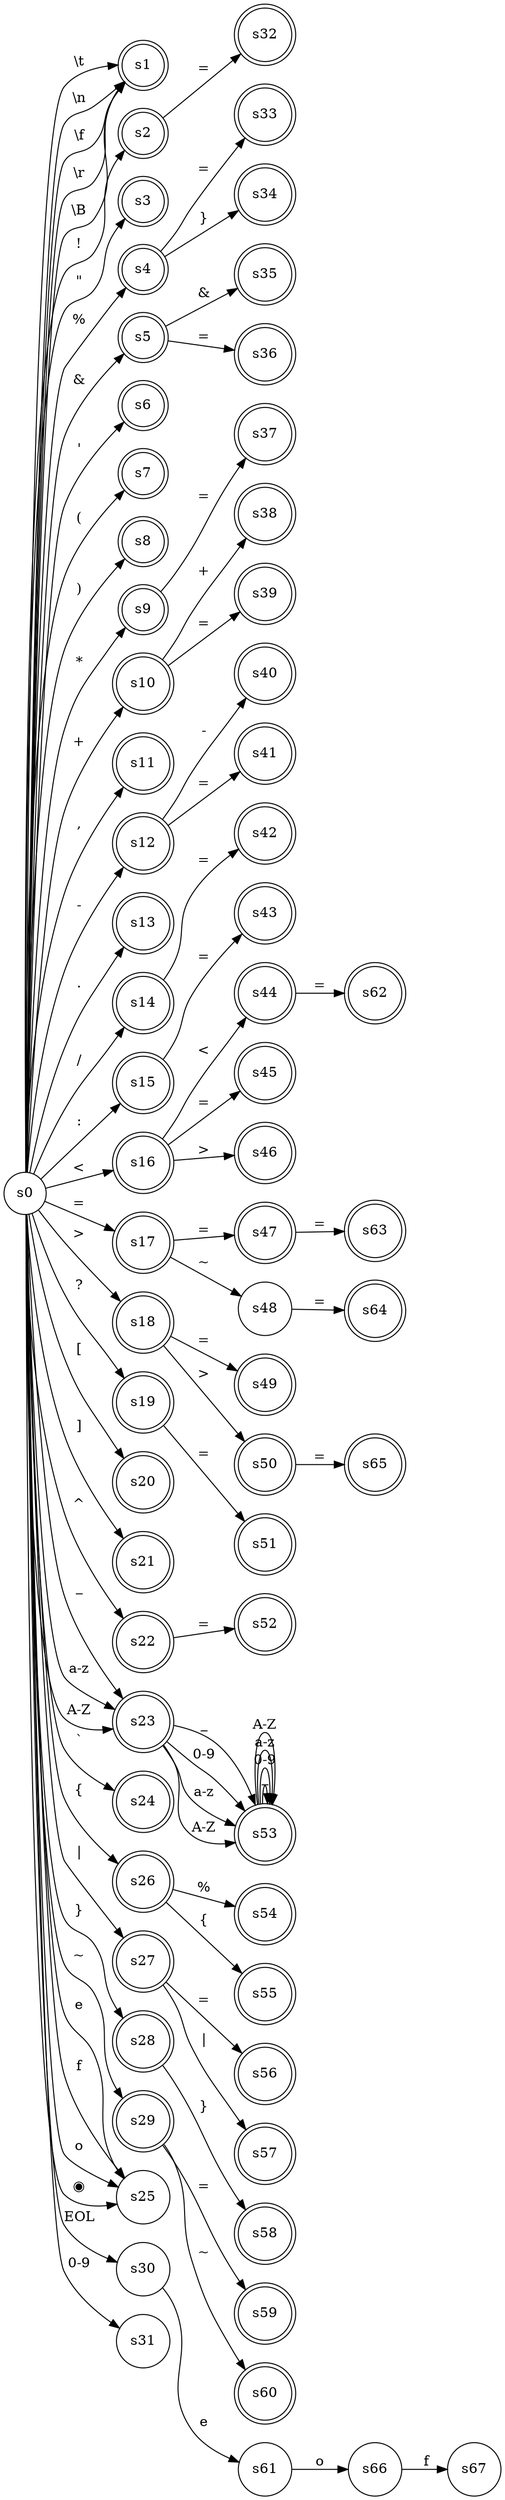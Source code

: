 digraph finite_state_machine {
	rankdir=LR;
	size="18,40"
	node [shape = doublecircle]; s1 s2 s3 s4 s5 s6 s7 s8 s9 s10 s11 s12 s13 s14 s15 s16 s17 s18 s19 s20 s21 s22 s23 s24 s26 s27 s28 s29 s32 s33 s34 s35 s36 s37 s38 s39 s40 s41 s42 s43 s44 s45 s46 s47 s49 s50 s51 s52 s53 s54 s55 s56 s57 s58 s59 s60 s62 s63 s64 s65;
	node [shape = circle];
	s0 -> s1 [ label = "\\t" ];
	s0 -> s1 [ label = "\\n" ];
	s0 -> s1 [ label = "\\f" ];
	s0 -> s1 [ label = "\\r" ];
	s0 -> s1 [ label = "\\B" ];
	s0 -> s2 [ label = "!" ];
	s0 -> s3 [ label = "\"" ];
	s0 -> s4 [ label = "%" ];
	s0 -> s5 [ label = "&" ];
	s0 -> s6 [ label = "'" ];
	s0 -> s7 [ label = "(" ];
	s0 -> s8 [ label = ")" ];
	s0 -> s9 [ label = "*" ];
	s0 -> s10 [ label = "+" ];
	s0 -> s11 [ label = "," ];
	s0 -> s12 [ label = "-" ];
	s0 -> s13 [ label = "." ];
	s0 -> s14 [ label = "/" ];
	s0 -> s15 [ label = ":" ];
	s0 -> s16 [ label = "<" ];
	s0 -> s17 [ label = "=" ];
	s0 -> s18 [ label = ">" ];
	s0 -> s19 [ label = "?" ];
	s0 -> s20 [ label = "[" ];
	s0 -> s21 [ label = "]" ];
	s0 -> s22 [ label = "^" ];
	s0 -> s23 [ label = "_" ];
	s0 -> s24 [ label = "`" ];
	s0 -> s25 [ label = "e" ];
	s0 -> s25 [ label = "f" ];
	s0 -> s25 [ label = "o" ];
	s0 -> s26 [ label = "{" ];
	s0 -> s27 [ label = "|" ];
	s0 -> s28 [ label = "}" ];
	s0 -> s29 [ label = "~" ];
	s0 -> s30 [ label = "EOL" ];
	s0 -> s31 [ label = "0-9" ];
	s0 -> s23 [ label = "a-z" ];
	s0 -> s23 [ label = "A-Z" ];
	s0 -> s25 [ label = "◉" ];
	s2 -> s32 [ label = "=" ];
	s4 -> s33 [ label = "=" ];
	s4 -> s34 [ label = "}" ];
	s5 -> s35 [ label = "&" ];
	s5 -> s36 [ label = "=" ];
	s9 -> s37 [ label = "=" ];
	s10 -> s38 [ label = "+" ];
	s10 -> s39 [ label = "=" ];
	s12 -> s40 [ label = "-" ];
	s12 -> s41 [ label = "=" ];
	s14 -> s42 [ label = "=" ];
	s15 -> s43 [ label = "=" ];
	s16 -> s44 [ label = "<" ];
	s16 -> s45 [ label = "=" ];
	s16 -> s46 [ label = ">" ];
	s17 -> s47 [ label = "=" ];
	s17 -> s48 [ label = "~" ];
	s18 -> s49 [ label = "=" ];
	s18 -> s50 [ label = ">" ];
	s19 -> s51 [ label = "=" ];
	s22 -> s52 [ label = "=" ];
	s23 -> s53 [ label = "_" ];
	s23 -> s53 [ label = "0-9" ];
	s23 -> s53 [ label = "a-z" ];
	s23 -> s53 [ label = "A-Z" ];
	s26 -> s54 [ label = "%" ];
	s26 -> s55 [ label = "{" ];
	s27 -> s56 [ label = "=" ];
	s27 -> s57 [ label = "|" ];
	s28 -> s58 [ label = "}" ];
	s29 -> s59 [ label = "=" ];
	s29 -> s60 [ label = "~" ];
	s30 -> s61 [ label = "e" ];
	s44 -> s62 [ label = "=" ];
	s47 -> s63 [ label = "=" ];
	s48 -> s64 [ label = "=" ];
	s50 -> s65 [ label = "=" ];
	s53 -> s53 [ label = "_" ];
	s53 -> s53 [ label = "0-9" ];
	s53 -> s53 [ label = "a-z" ];
	s53 -> s53 [ label = "A-Z" ];
	s61 -> s66 [ label = "o" ];
	s66 -> s67 [ label = "f" ];
}
